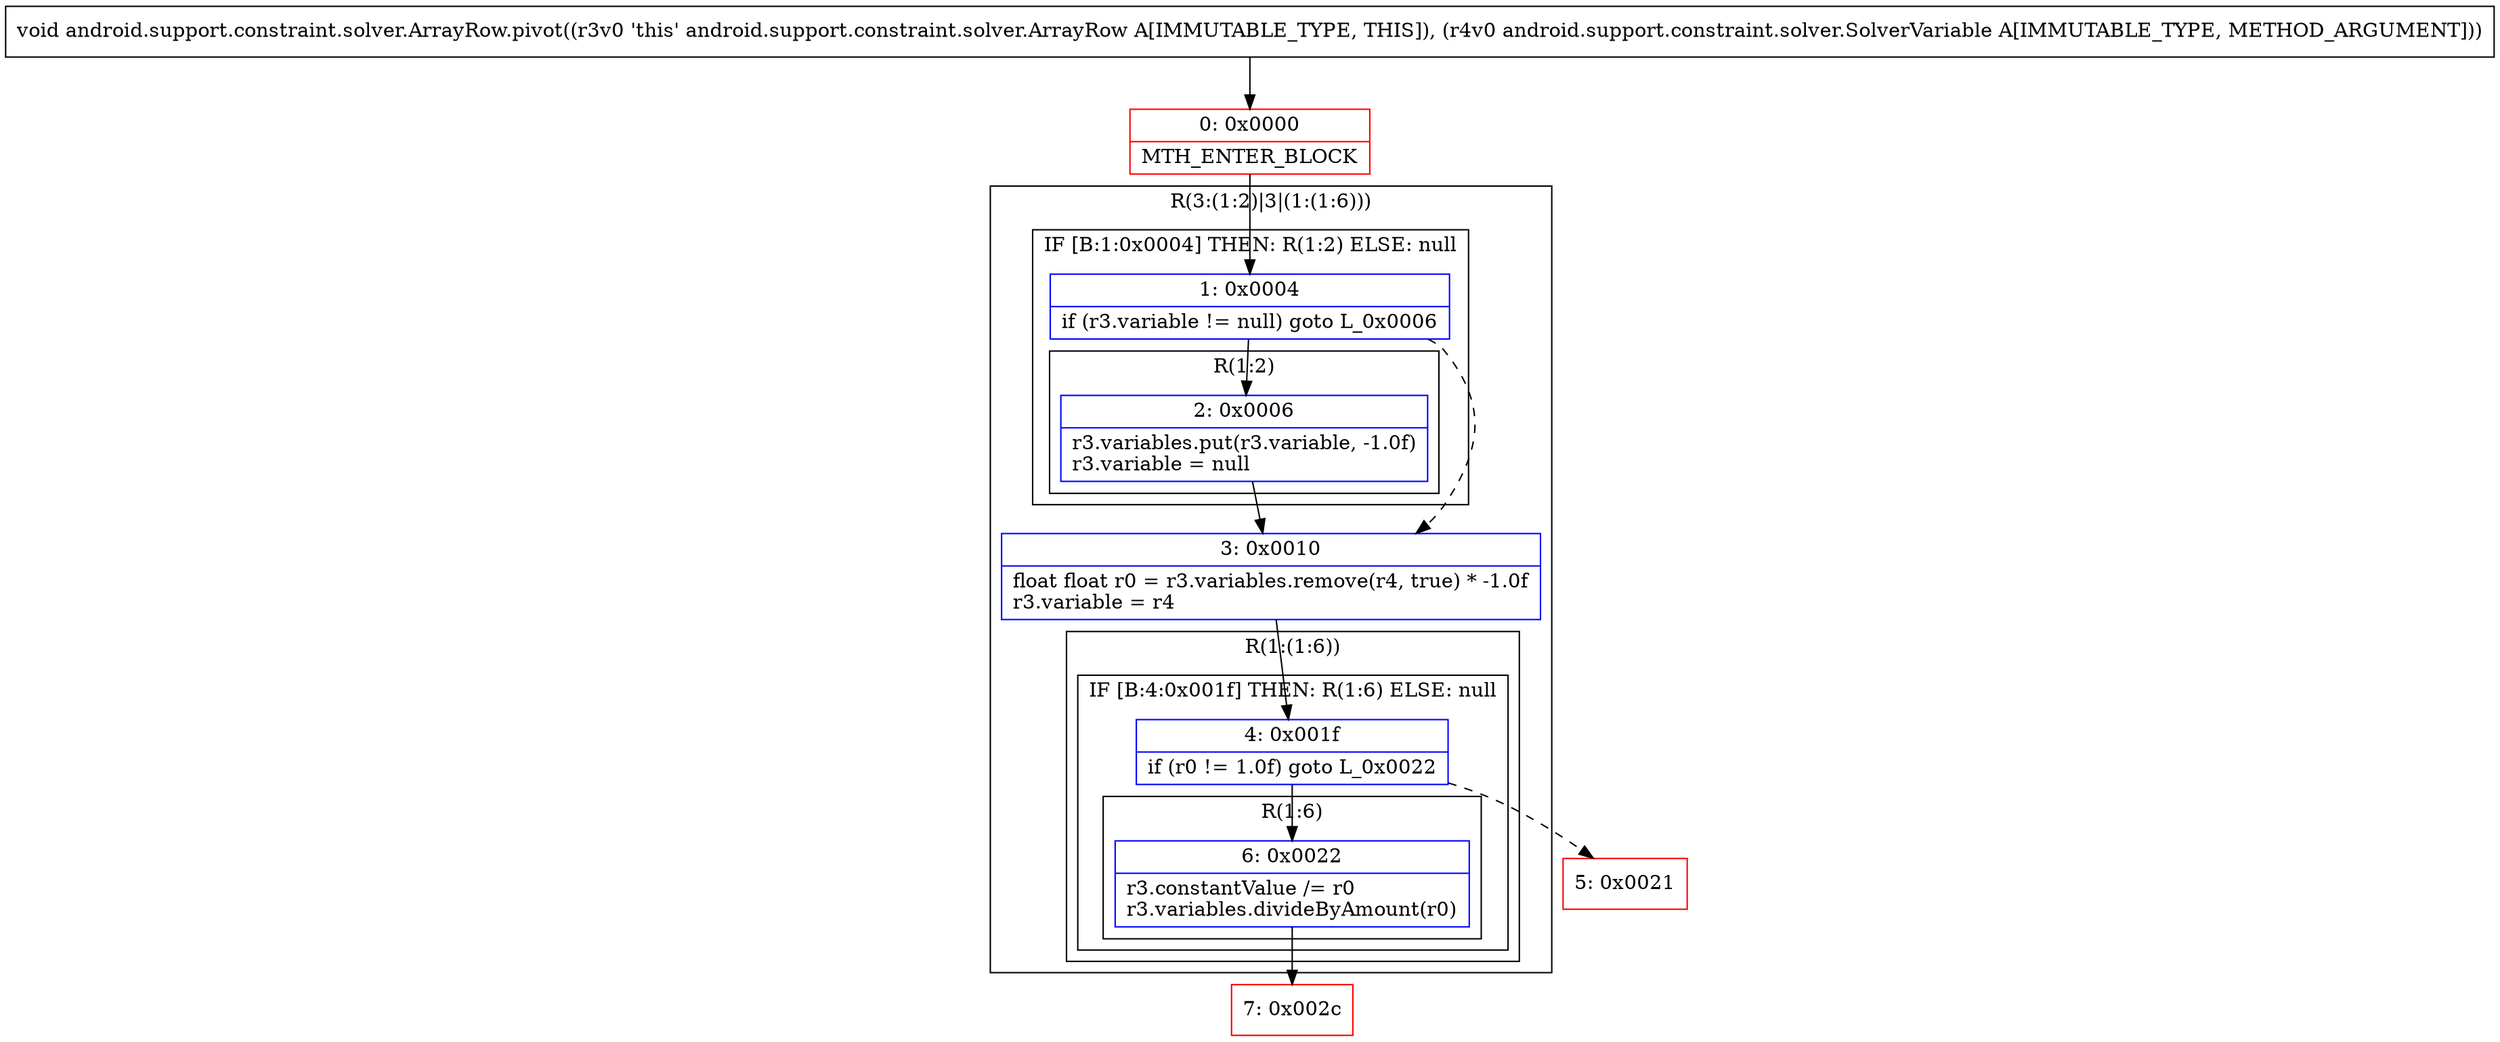 digraph "CFG forandroid.support.constraint.solver.ArrayRow.pivot(Landroid\/support\/constraint\/solver\/SolverVariable;)V" {
subgraph cluster_Region_2101429807 {
label = "R(3:(1:2)|3|(1:(1:6)))";
node [shape=record,color=blue];
subgraph cluster_IfRegion_1593336430 {
label = "IF [B:1:0x0004] THEN: R(1:2) ELSE: null";
node [shape=record,color=blue];
Node_1 [shape=record,label="{1\:\ 0x0004|if (r3.variable != null) goto L_0x0006\l}"];
subgraph cluster_Region_870125612 {
label = "R(1:2)";
node [shape=record,color=blue];
Node_2 [shape=record,label="{2\:\ 0x0006|r3.variables.put(r3.variable, \-1.0f)\lr3.variable = null\l}"];
}
}
Node_3 [shape=record,label="{3\:\ 0x0010|float float r0 = r3.variables.remove(r4, true) * \-1.0f\lr3.variable = r4\l}"];
subgraph cluster_Region_1333937225 {
label = "R(1:(1:6))";
node [shape=record,color=blue];
subgraph cluster_IfRegion_772749568 {
label = "IF [B:4:0x001f] THEN: R(1:6) ELSE: null";
node [shape=record,color=blue];
Node_4 [shape=record,label="{4\:\ 0x001f|if (r0 != 1.0f) goto L_0x0022\l}"];
subgraph cluster_Region_1328500440 {
label = "R(1:6)";
node [shape=record,color=blue];
Node_6 [shape=record,label="{6\:\ 0x0022|r3.constantValue \/= r0\lr3.variables.divideByAmount(r0)\l}"];
}
}
}
}
Node_0 [shape=record,color=red,label="{0\:\ 0x0000|MTH_ENTER_BLOCK\l}"];
Node_5 [shape=record,color=red,label="{5\:\ 0x0021}"];
Node_7 [shape=record,color=red,label="{7\:\ 0x002c}"];
MethodNode[shape=record,label="{void android.support.constraint.solver.ArrayRow.pivot((r3v0 'this' android.support.constraint.solver.ArrayRow A[IMMUTABLE_TYPE, THIS]), (r4v0 android.support.constraint.solver.SolverVariable A[IMMUTABLE_TYPE, METHOD_ARGUMENT])) }"];
MethodNode -> Node_0;
Node_1 -> Node_2;
Node_1 -> Node_3[style=dashed];
Node_2 -> Node_3;
Node_3 -> Node_4;
Node_4 -> Node_5[style=dashed];
Node_4 -> Node_6;
Node_6 -> Node_7;
Node_0 -> Node_1;
}

